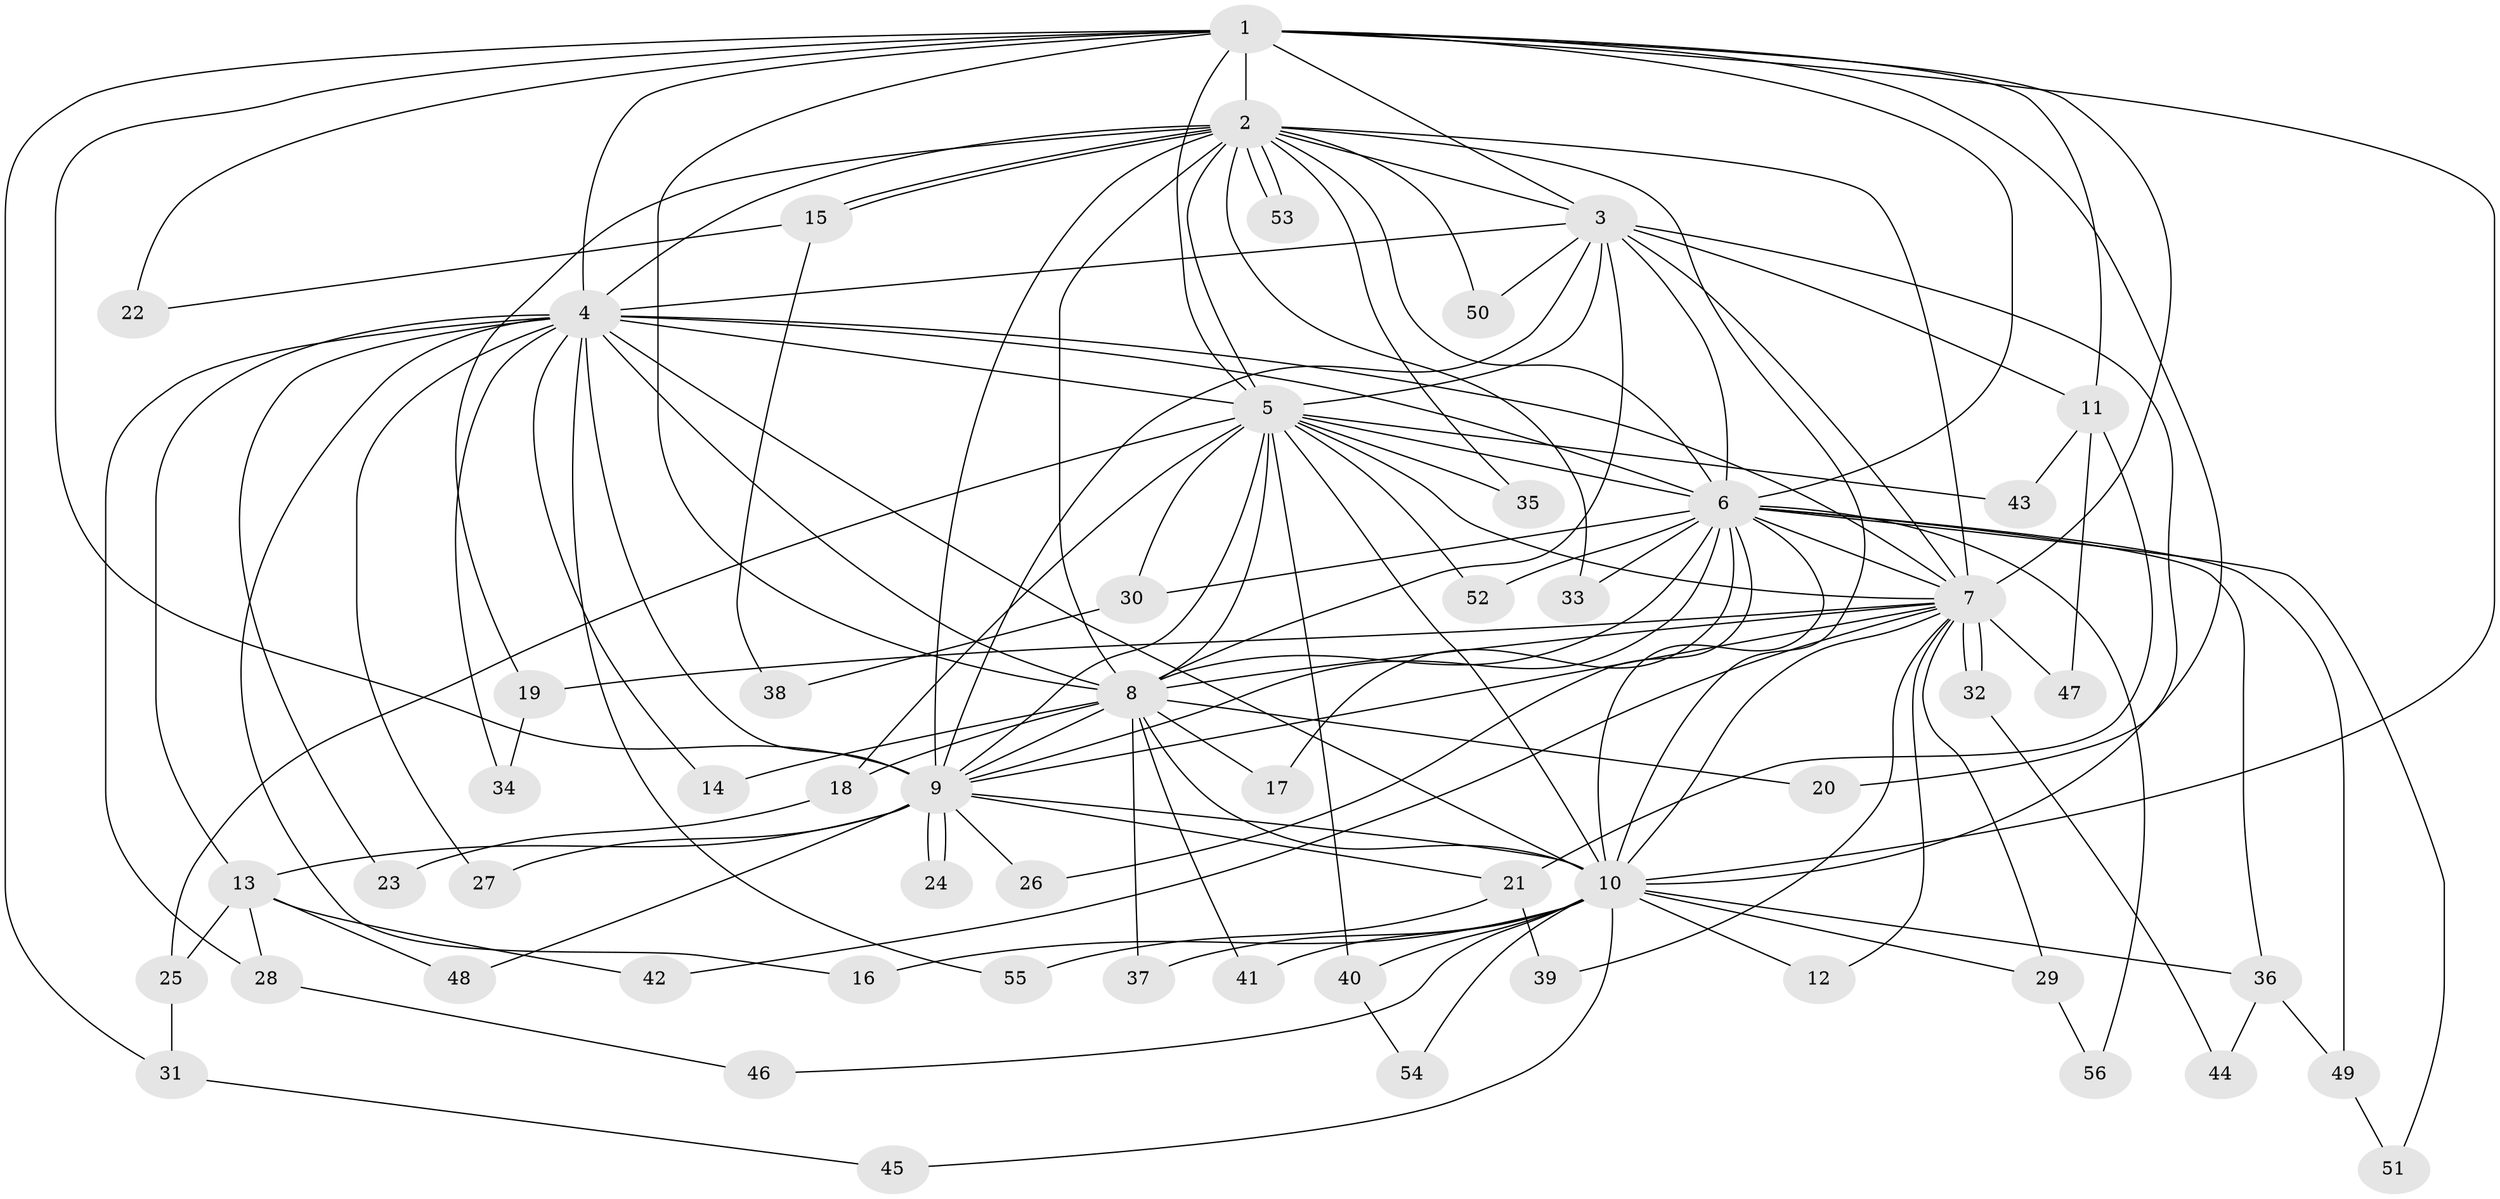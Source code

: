 // Generated by graph-tools (version 1.1) at 2025/49/03/09/25 03:49:37]
// undirected, 56 vertices, 137 edges
graph export_dot {
graph [start="1"]
  node [color=gray90,style=filled];
  1;
  2;
  3;
  4;
  5;
  6;
  7;
  8;
  9;
  10;
  11;
  12;
  13;
  14;
  15;
  16;
  17;
  18;
  19;
  20;
  21;
  22;
  23;
  24;
  25;
  26;
  27;
  28;
  29;
  30;
  31;
  32;
  33;
  34;
  35;
  36;
  37;
  38;
  39;
  40;
  41;
  42;
  43;
  44;
  45;
  46;
  47;
  48;
  49;
  50;
  51;
  52;
  53;
  54;
  55;
  56;
  1 -- 2;
  1 -- 3;
  1 -- 4;
  1 -- 5;
  1 -- 6;
  1 -- 7;
  1 -- 8;
  1 -- 9;
  1 -- 10;
  1 -- 11;
  1 -- 20;
  1 -- 22;
  1 -- 31;
  2 -- 3;
  2 -- 4;
  2 -- 5;
  2 -- 6;
  2 -- 7;
  2 -- 8;
  2 -- 9;
  2 -- 10;
  2 -- 15;
  2 -- 15;
  2 -- 19;
  2 -- 33;
  2 -- 35;
  2 -- 50;
  2 -- 53;
  2 -- 53;
  3 -- 4;
  3 -- 5;
  3 -- 6;
  3 -- 7;
  3 -- 8;
  3 -- 9;
  3 -- 10;
  3 -- 11;
  3 -- 50;
  4 -- 5;
  4 -- 6;
  4 -- 7;
  4 -- 8;
  4 -- 9;
  4 -- 10;
  4 -- 13;
  4 -- 14;
  4 -- 16;
  4 -- 23;
  4 -- 27;
  4 -- 28;
  4 -- 34;
  4 -- 55;
  5 -- 6;
  5 -- 7;
  5 -- 8;
  5 -- 9;
  5 -- 10;
  5 -- 18;
  5 -- 25;
  5 -- 30;
  5 -- 35;
  5 -- 40;
  5 -- 43;
  5 -- 52;
  6 -- 7;
  6 -- 8;
  6 -- 9;
  6 -- 10;
  6 -- 17;
  6 -- 26;
  6 -- 30;
  6 -- 33;
  6 -- 36;
  6 -- 49;
  6 -- 51;
  6 -- 52;
  6 -- 56;
  7 -- 8;
  7 -- 9;
  7 -- 10;
  7 -- 12;
  7 -- 19;
  7 -- 29;
  7 -- 32;
  7 -- 32;
  7 -- 39;
  7 -- 42;
  7 -- 47;
  8 -- 9;
  8 -- 10;
  8 -- 14;
  8 -- 17;
  8 -- 18;
  8 -- 20;
  8 -- 37;
  8 -- 41;
  9 -- 10;
  9 -- 13;
  9 -- 21;
  9 -- 24;
  9 -- 24;
  9 -- 26;
  9 -- 27;
  9 -- 48;
  10 -- 12;
  10 -- 16;
  10 -- 29;
  10 -- 36;
  10 -- 37;
  10 -- 40;
  10 -- 41;
  10 -- 45;
  10 -- 46;
  10 -- 54;
  11 -- 21;
  11 -- 43;
  11 -- 47;
  13 -- 25;
  13 -- 28;
  13 -- 42;
  13 -- 48;
  15 -- 22;
  15 -- 38;
  18 -- 23;
  19 -- 34;
  21 -- 39;
  21 -- 55;
  25 -- 31;
  28 -- 46;
  29 -- 56;
  30 -- 38;
  31 -- 45;
  32 -- 44;
  36 -- 44;
  36 -- 49;
  40 -- 54;
  49 -- 51;
}
